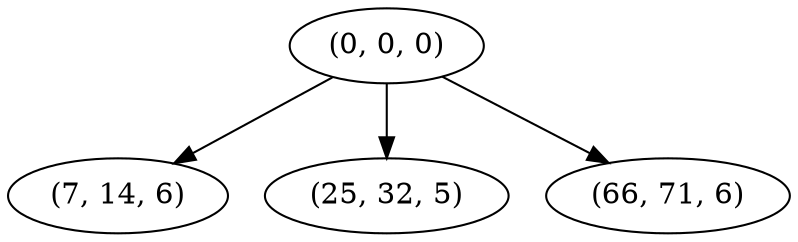 digraph tree {
    "(0, 0, 0)";
    "(7, 14, 6)";
    "(25, 32, 5)";
    "(66, 71, 6)";
    "(0, 0, 0)" -> "(7, 14, 6)";
    "(0, 0, 0)" -> "(25, 32, 5)";
    "(0, 0, 0)" -> "(66, 71, 6)";
}
